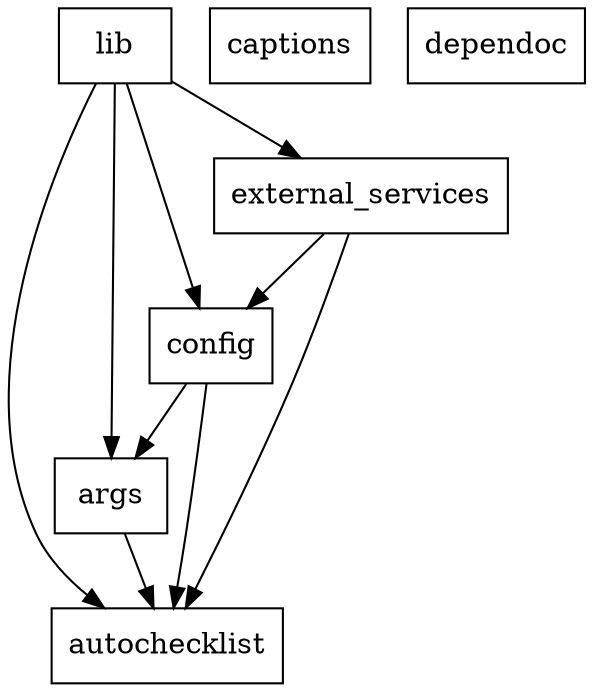 digraph G {
    "args" [shape="rect"];
    "args" -> {"autochecklist"};
    "autochecklist" [shape="rect"];
    "autochecklist" -> {};
    "captions" [shape="rect"];
    "captions" -> {};
    "config" [shape="rect"];
    "config" -> {"args", "autochecklist"};
    "dependoc" [shape="rect"];
    "dependoc" -> {};
    "external_services" [shape="rect"];
    "external_services" -> {"autochecklist", "config"};
    "lib" [shape="rect"];
    "lib" -> {"args", "autochecklist", "config", "external_services"};
}